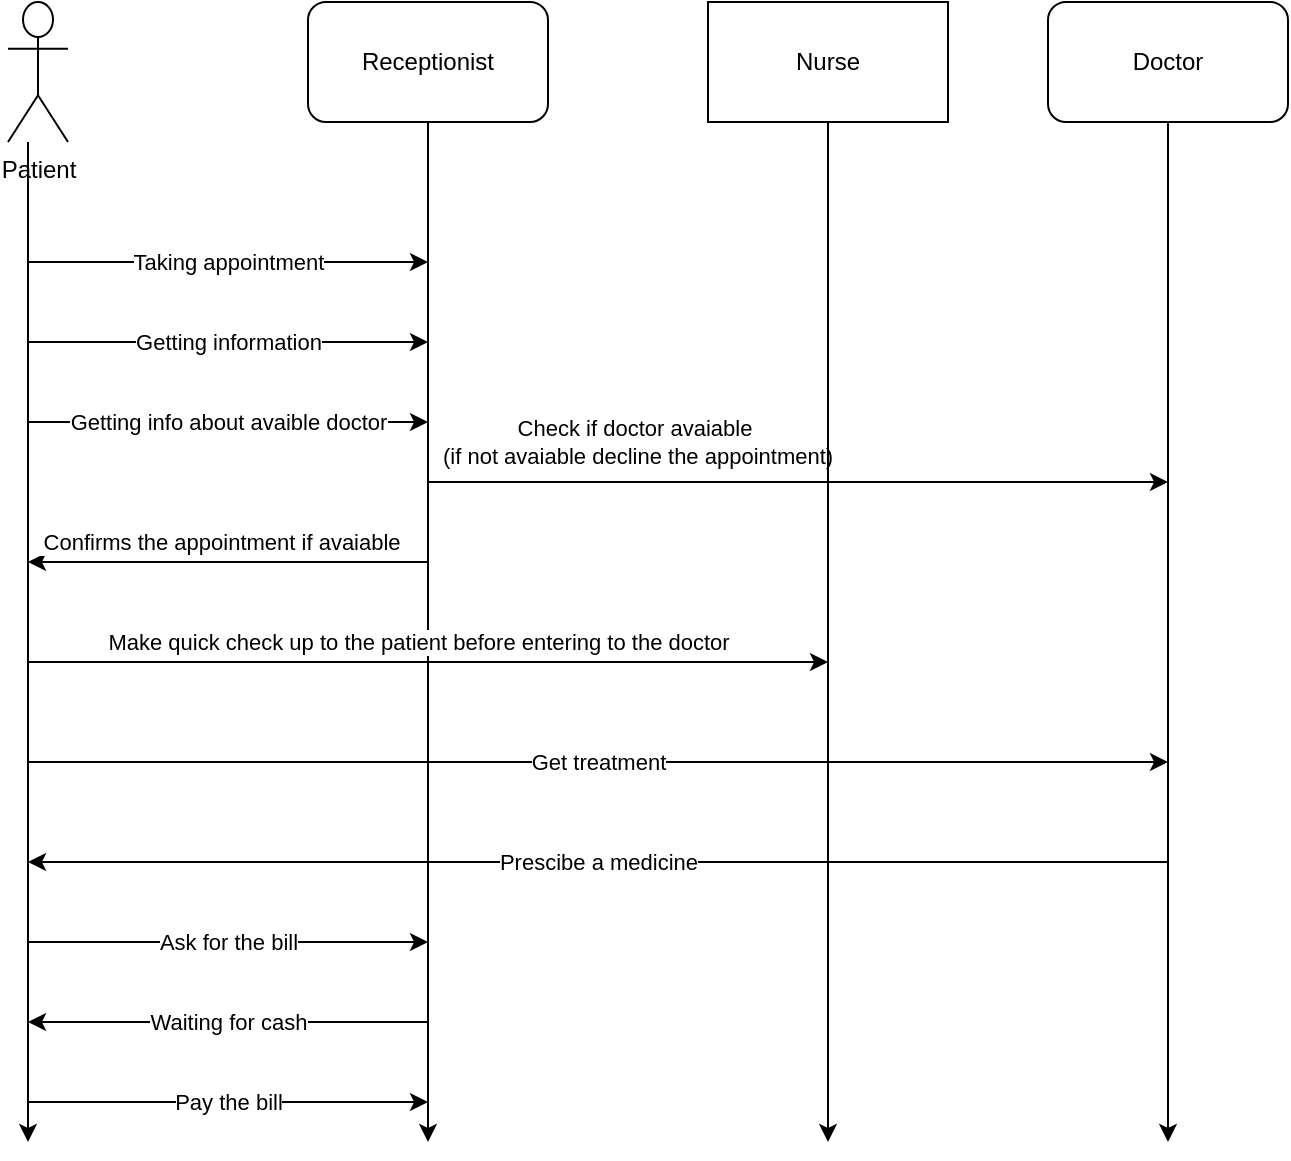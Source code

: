 <mxfile version="19.0.0" type="github">
  <diagram id="Y5kpW2XHuDfRKYkJgLD5" name="Page-1">
    <mxGraphModel dx="1038" dy="547" grid="1" gridSize="10" guides="1" tooltips="1" connect="1" arrows="1" fold="1" page="1" pageScale="1" pageWidth="850" pageHeight="1100" math="0" shadow="0">
      <root>
        <mxCell id="0" />
        <mxCell id="1" parent="0" />
        <mxCell id="FckwReERh5XdSVQOnegW-3" style="edgeStyle=orthogonalEdgeStyle;rounded=0;orthogonalLoop=1;jettySize=auto;html=1;" edge="1" parent="1" source="FckwReERh5XdSVQOnegW-1">
          <mxGeometry relative="1" as="geometry">
            <mxPoint x="120" y="600" as="targetPoint" />
            <Array as="points">
              <mxPoint x="120" y="310" />
              <mxPoint x="120" y="310" />
            </Array>
          </mxGeometry>
        </mxCell>
        <mxCell id="FckwReERh5XdSVQOnegW-1" value="Patient&lt;br&gt;" style="shape=umlActor;verticalLabelPosition=bottom;verticalAlign=top;html=1;outlineConnect=0;" vertex="1" parent="1">
          <mxGeometry x="110" y="30" width="30" height="70" as="geometry" />
        </mxCell>
        <mxCell id="FckwReERh5XdSVQOnegW-8" style="edgeStyle=orthogonalEdgeStyle;rounded=0;orthogonalLoop=1;jettySize=auto;html=1;exitX=0.5;exitY=1;exitDx=0;exitDy=0;" edge="1" parent="1" source="FckwReERh5XdSVQOnegW-4">
          <mxGeometry relative="1" as="geometry">
            <mxPoint x="320" y="600" as="targetPoint" />
            <Array as="points">
              <mxPoint x="320" y="460" />
            </Array>
          </mxGeometry>
        </mxCell>
        <mxCell id="FckwReERh5XdSVQOnegW-4" value="Receptionist" style="rounded=1;whiteSpace=wrap;html=1;" vertex="1" parent="1">
          <mxGeometry x="260" y="30" width="120" height="60" as="geometry" />
        </mxCell>
        <mxCell id="FckwReERh5XdSVQOnegW-9" style="edgeStyle=orthogonalEdgeStyle;rounded=0;orthogonalLoop=1;jettySize=auto;html=1;" edge="1" parent="1" source="FckwReERh5XdSVQOnegW-5">
          <mxGeometry relative="1" as="geometry">
            <mxPoint x="690" y="600" as="targetPoint" />
            <Array as="points">
              <mxPoint x="690" y="450" />
            </Array>
          </mxGeometry>
        </mxCell>
        <mxCell id="FckwReERh5XdSVQOnegW-5" value="Doctor" style="rounded=1;whiteSpace=wrap;html=1;" vertex="1" parent="1">
          <mxGeometry x="630" y="30" width="120" height="60" as="geometry" />
        </mxCell>
        <mxCell id="FckwReERh5XdSVQOnegW-10" value="Taking appointment&lt;br&gt;" style="endArrow=classic;html=1;rounded=0;" edge="1" parent="1">
          <mxGeometry width="50" height="50" relative="1" as="geometry">
            <mxPoint x="120" y="160" as="sourcePoint" />
            <mxPoint x="320" y="160" as="targetPoint" />
            <Array as="points">
              <mxPoint x="220" y="160" />
            </Array>
            <mxPoint as="offset" />
          </mxGeometry>
        </mxCell>
        <mxCell id="FckwReERh5XdSVQOnegW-11" value="Getting information" style="endArrow=classic;html=1;rounded=0;" edge="1" parent="1">
          <mxGeometry width="50" height="50" relative="1" as="geometry">
            <mxPoint x="120" y="200" as="sourcePoint" />
            <mxPoint x="320" y="200" as="targetPoint" />
            <Array as="points">
              <mxPoint x="210" y="200" />
            </Array>
          </mxGeometry>
        </mxCell>
        <mxCell id="FckwReERh5XdSVQOnegW-12" value="Getting info about avaible doctor" style="endArrow=classic;html=1;rounded=0;" edge="1" parent="1">
          <mxGeometry width="50" height="50" relative="1" as="geometry">
            <mxPoint x="120" y="240" as="sourcePoint" />
            <mxPoint x="320" y="240" as="targetPoint" />
            <Array as="points">
              <mxPoint x="210" y="240" />
            </Array>
          </mxGeometry>
        </mxCell>
        <mxCell id="FckwReERh5XdSVQOnegW-14" value="Check if doctor avaiable&lt;br&gt;&amp;nbsp;(if not avaiable decline the appointment)" style="endArrow=classic;html=1;rounded=0;" edge="1" parent="1">
          <mxGeometry x="-0.444" y="20" width="50" height="50" relative="1" as="geometry">
            <mxPoint x="320" y="270" as="sourcePoint" />
            <mxPoint x="690" y="270" as="targetPoint" />
            <mxPoint as="offset" />
          </mxGeometry>
        </mxCell>
        <mxCell id="FckwReERh5XdSVQOnegW-15" value="&amp;nbsp;Confirms the appointment if avaiable" style="endArrow=classic;html=1;rounded=0;" edge="1" parent="1">
          <mxGeometry x="0.048" y="-10" width="50" height="50" relative="1" as="geometry">
            <mxPoint x="320" y="310" as="sourcePoint" />
            <mxPoint x="120" y="310" as="targetPoint" />
            <mxPoint as="offset" />
          </mxGeometry>
        </mxCell>
        <mxCell id="FckwReERh5XdSVQOnegW-17" style="edgeStyle=orthogonalEdgeStyle;rounded=0;orthogonalLoop=1;jettySize=auto;html=1;" edge="1" parent="1" source="FckwReERh5XdSVQOnegW-16">
          <mxGeometry relative="1" as="geometry">
            <mxPoint x="520" y="600" as="targetPoint" />
          </mxGeometry>
        </mxCell>
        <mxCell id="FckwReERh5XdSVQOnegW-16" value="Nurse" style="rounded=0;whiteSpace=wrap;html=1;" vertex="1" parent="1">
          <mxGeometry x="460" y="30" width="120" height="60" as="geometry" />
        </mxCell>
        <mxCell id="FckwReERh5XdSVQOnegW-18" value="Make quick check up to the patient before entering to the doctor" style="endArrow=classic;html=1;rounded=0;" edge="1" parent="1">
          <mxGeometry x="-0.026" y="10" width="50" height="50" relative="1" as="geometry">
            <mxPoint x="120" y="360" as="sourcePoint" />
            <mxPoint x="520" y="360" as="targetPoint" />
            <mxPoint as="offset" />
          </mxGeometry>
        </mxCell>
        <mxCell id="FckwReERh5XdSVQOnegW-19" value="Get treatment" style="endArrow=classic;html=1;rounded=0;" edge="1" parent="1">
          <mxGeometry width="50" height="50" relative="1" as="geometry">
            <mxPoint x="120" y="410" as="sourcePoint" />
            <mxPoint x="690" y="410" as="targetPoint" />
          </mxGeometry>
        </mxCell>
        <mxCell id="FckwReERh5XdSVQOnegW-20" value="Prescibe a medicine" style="endArrow=classic;html=1;rounded=0;" edge="1" parent="1">
          <mxGeometry width="50" height="50" relative="1" as="geometry">
            <mxPoint x="690" y="460" as="sourcePoint" />
            <mxPoint x="120" y="460" as="targetPoint" />
          </mxGeometry>
        </mxCell>
        <mxCell id="FckwReERh5XdSVQOnegW-21" value="Ask for the bill" style="endArrow=classic;html=1;rounded=0;" edge="1" parent="1">
          <mxGeometry width="50" height="50" relative="1" as="geometry">
            <mxPoint x="120" y="500" as="sourcePoint" />
            <mxPoint x="320" y="500" as="targetPoint" />
          </mxGeometry>
        </mxCell>
        <mxCell id="FckwReERh5XdSVQOnegW-22" value="Waiting for cash" style="endArrow=classic;html=1;rounded=0;" edge="1" parent="1">
          <mxGeometry width="50" height="50" relative="1" as="geometry">
            <mxPoint x="320" y="540" as="sourcePoint" />
            <mxPoint x="120" y="540" as="targetPoint" />
          </mxGeometry>
        </mxCell>
        <mxCell id="FckwReERh5XdSVQOnegW-23" value="Pay the bill" style="endArrow=classic;html=1;rounded=0;" edge="1" parent="1">
          <mxGeometry width="50" height="50" relative="1" as="geometry">
            <mxPoint x="120" y="580" as="sourcePoint" />
            <mxPoint x="320" y="580" as="targetPoint" />
          </mxGeometry>
        </mxCell>
      </root>
    </mxGraphModel>
  </diagram>
</mxfile>
